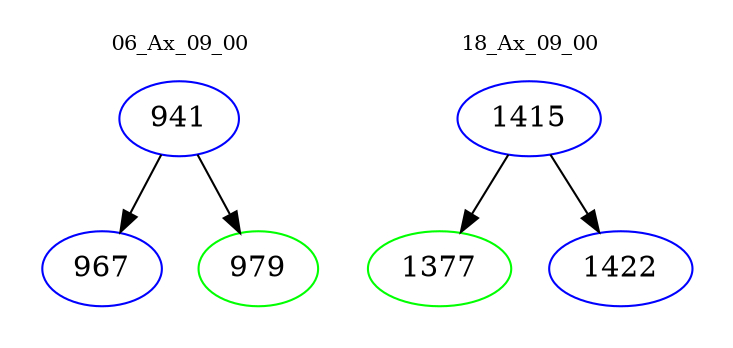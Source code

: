digraph{
subgraph cluster_0 {
color = white
label = "06_Ax_09_00";
fontsize=10;
T0_941 [label="941", color="blue"]
T0_941 -> T0_967 [color="black"]
T0_967 [label="967", color="blue"]
T0_941 -> T0_979 [color="black"]
T0_979 [label="979", color="green"]
}
subgraph cluster_1 {
color = white
label = "18_Ax_09_00";
fontsize=10;
T1_1415 [label="1415", color="blue"]
T1_1415 -> T1_1377 [color="black"]
T1_1377 [label="1377", color="green"]
T1_1415 -> T1_1422 [color="black"]
T1_1422 [label="1422", color="blue"]
}
}
